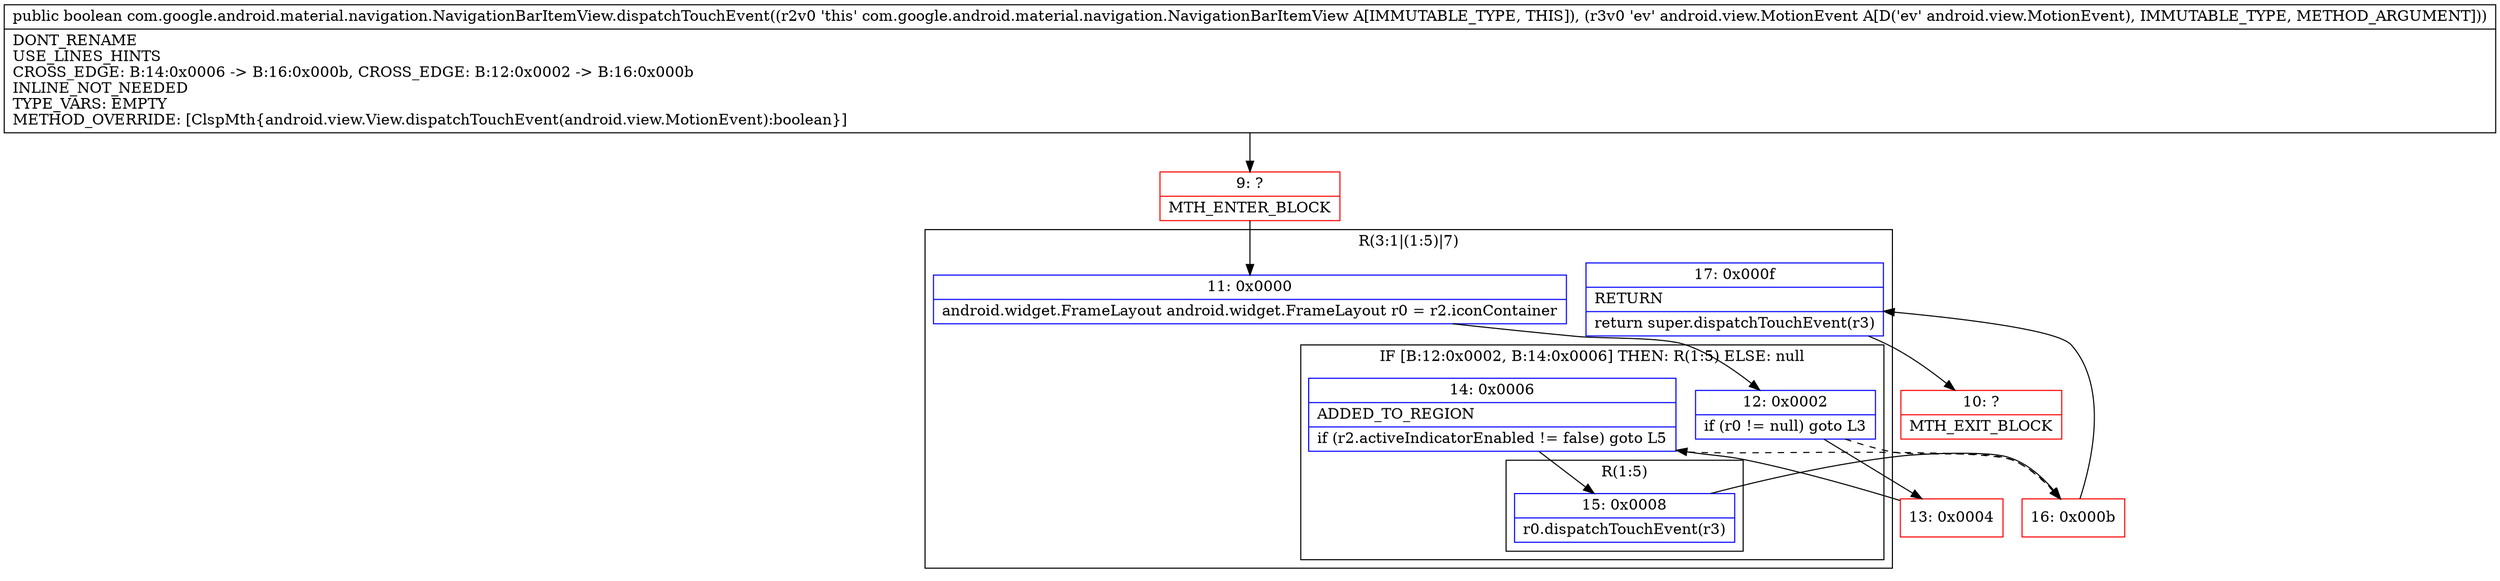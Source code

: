 digraph "CFG forcom.google.android.material.navigation.NavigationBarItemView.dispatchTouchEvent(Landroid\/view\/MotionEvent;)Z" {
subgraph cluster_Region_658993439 {
label = "R(3:1|(1:5)|7)";
node [shape=record,color=blue];
Node_11 [shape=record,label="{11\:\ 0x0000|android.widget.FrameLayout android.widget.FrameLayout r0 = r2.iconContainer\l}"];
subgraph cluster_IfRegion_1532131650 {
label = "IF [B:12:0x0002, B:14:0x0006] THEN: R(1:5) ELSE: null";
node [shape=record,color=blue];
Node_12 [shape=record,label="{12\:\ 0x0002|if (r0 != null) goto L3\l}"];
Node_14 [shape=record,label="{14\:\ 0x0006|ADDED_TO_REGION\l|if (r2.activeIndicatorEnabled != false) goto L5\l}"];
subgraph cluster_Region_402113360 {
label = "R(1:5)";
node [shape=record,color=blue];
Node_15 [shape=record,label="{15\:\ 0x0008|r0.dispatchTouchEvent(r3)\l}"];
}
}
Node_17 [shape=record,label="{17\:\ 0x000f|RETURN\l|return super.dispatchTouchEvent(r3)\l}"];
}
Node_9 [shape=record,color=red,label="{9\:\ ?|MTH_ENTER_BLOCK\l}"];
Node_13 [shape=record,color=red,label="{13\:\ 0x0004}"];
Node_16 [shape=record,color=red,label="{16\:\ 0x000b}"];
Node_10 [shape=record,color=red,label="{10\:\ ?|MTH_EXIT_BLOCK\l}"];
MethodNode[shape=record,label="{public boolean com.google.android.material.navigation.NavigationBarItemView.dispatchTouchEvent((r2v0 'this' com.google.android.material.navigation.NavigationBarItemView A[IMMUTABLE_TYPE, THIS]), (r3v0 'ev' android.view.MotionEvent A[D('ev' android.view.MotionEvent), IMMUTABLE_TYPE, METHOD_ARGUMENT]))  | DONT_RENAME\lUSE_LINES_HINTS\lCROSS_EDGE: B:14:0x0006 \-\> B:16:0x000b, CROSS_EDGE: B:12:0x0002 \-\> B:16:0x000b\lINLINE_NOT_NEEDED\lTYPE_VARS: EMPTY\lMETHOD_OVERRIDE: [ClspMth\{android.view.View.dispatchTouchEvent(android.view.MotionEvent):boolean\}]\l}"];
MethodNode -> Node_9;Node_11 -> Node_12;
Node_12 -> Node_13;
Node_12 -> Node_16[style=dashed];
Node_14 -> Node_15;
Node_14 -> Node_16[style=dashed];
Node_15 -> Node_16;
Node_17 -> Node_10;
Node_9 -> Node_11;
Node_13 -> Node_14;
Node_16 -> Node_17;
}

